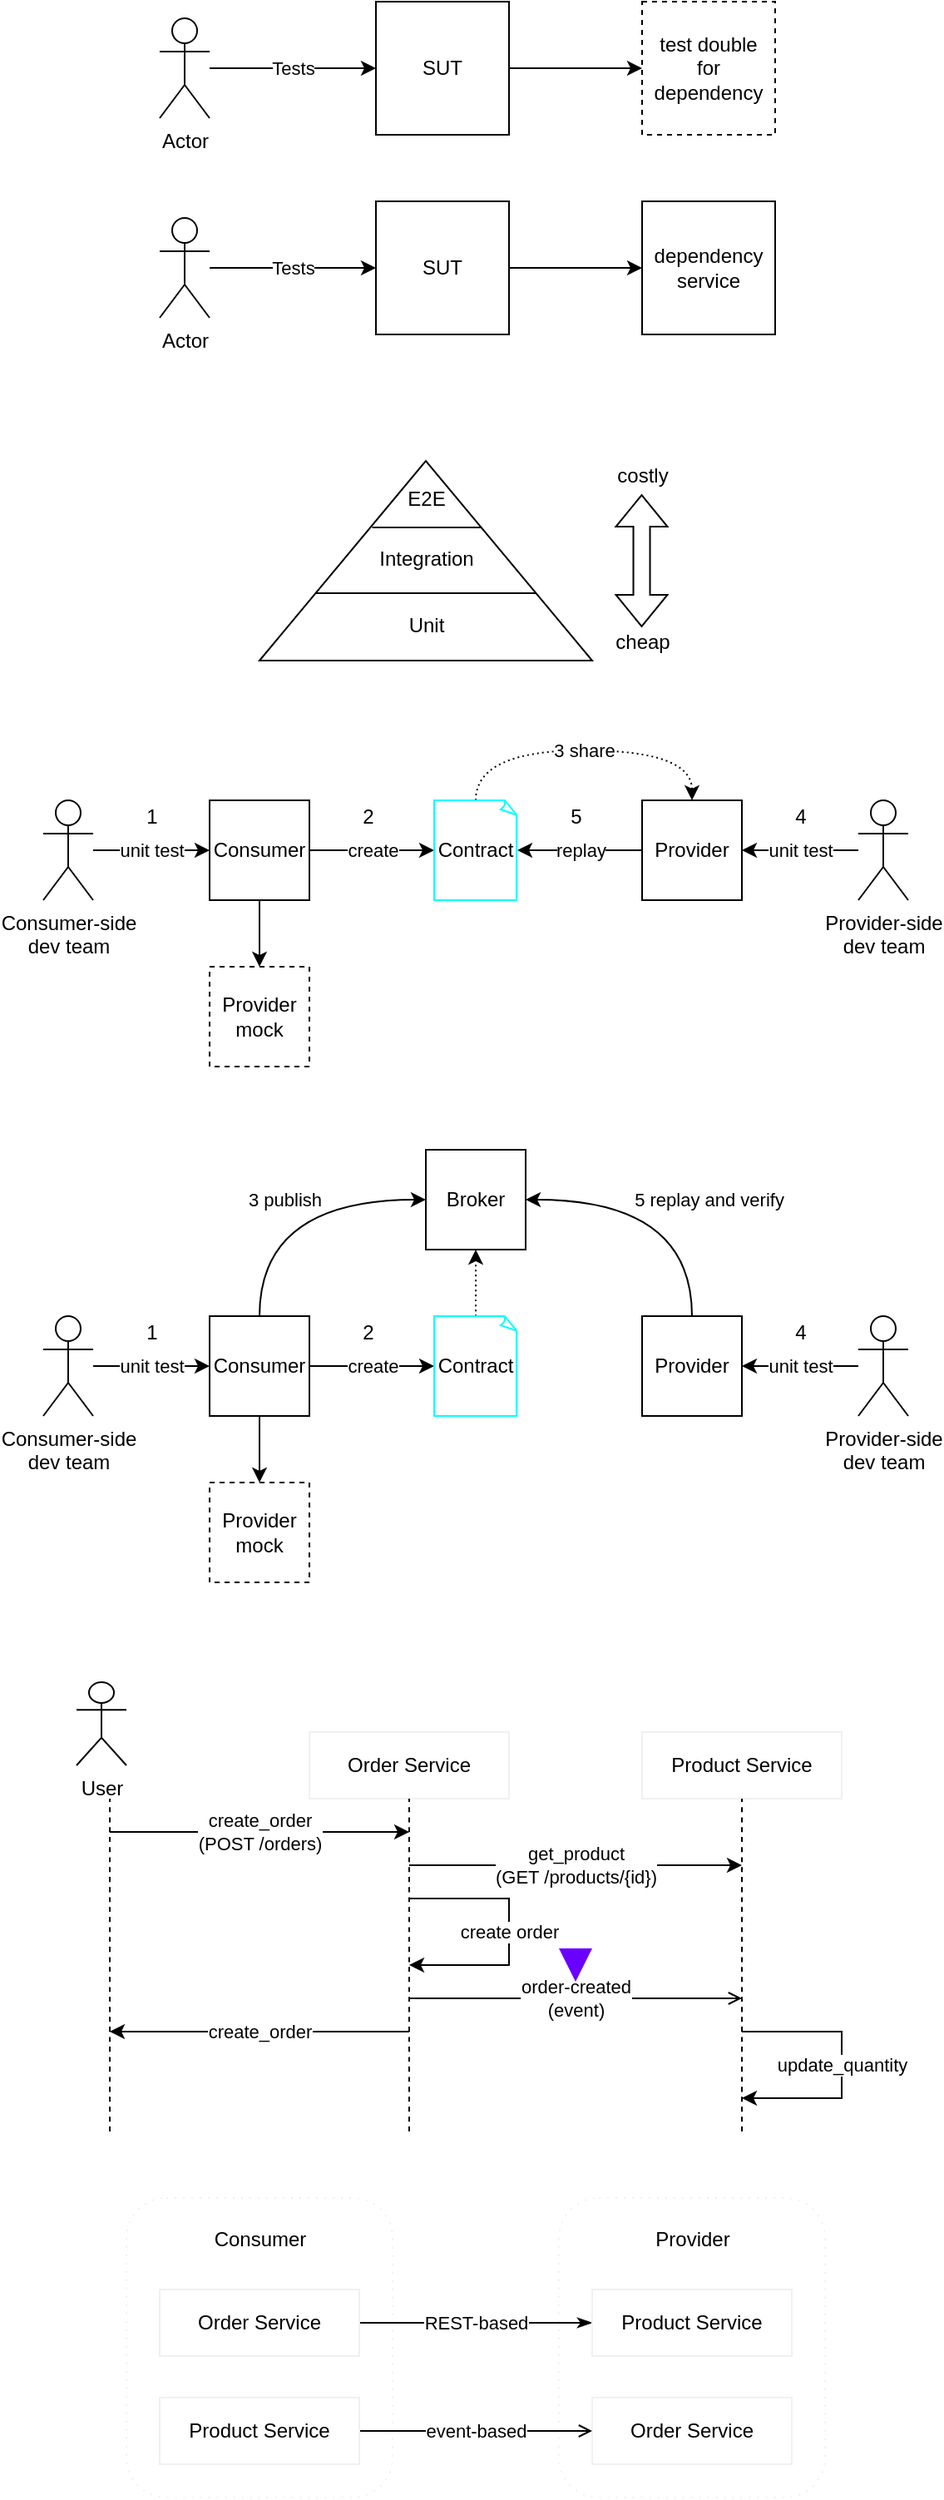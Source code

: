 <mxfile version="20.3.0" type="device"><diagram id="2B1cYbm5V_wYR0yqEOas" name="Page-1"><mxGraphModel dx="711" dy="659" grid="0" gridSize="10" guides="1" tooltips="1" connect="1" arrows="1" fold="1" page="1" pageScale="1" pageWidth="600" pageHeight="1800" math="0" shadow="0"><root><mxCell id="0"/><mxCell id="1" parent="0"/><mxCell id="Doe4eqwVGWXSEjzfNorG-97" value="" style="rounded=1;whiteSpace=wrap;html=1;strokeColor=#F0F0F0;fillColor=none;dashed=1;dashPattern=1 4;" vertex="1" parent="1"><mxGeometry x="90" y="1360" width="160" height="180" as="geometry"/></mxCell><mxCell id="Doe4eqwVGWXSEjzfNorG-98" value="" style="rounded=1;whiteSpace=wrap;html=1;strokeColor=#F0F0F0;fillColor=none;dashed=1;dashPattern=1 4;" vertex="1" parent="1"><mxGeometry x="350" y="1360" width="160" height="180" as="geometry"/></mxCell><mxCell id="IL8V1BXgPYdDX8kElzBE-3" style="edgeStyle=orthogonalEdgeStyle;rounded=0;orthogonalLoop=1;jettySize=auto;html=1;exitX=1;exitY=0.5;exitDx=0;exitDy=0;" parent="1" source="IL8V1BXgPYdDX8kElzBE-1" target="IL8V1BXgPYdDX8kElzBE-2" edge="1"><mxGeometry relative="1" as="geometry"/></mxCell><mxCell id="IL8V1BXgPYdDX8kElzBE-1" value="SUT" style="whiteSpace=wrap;html=1;aspect=fixed;fillColor=none;" parent="1" vertex="1"><mxGeometry x="240" y="40" width="80" height="80" as="geometry"/></mxCell><mxCell id="IL8V1BXgPYdDX8kElzBE-2" value="test double&lt;br&gt;for dependency" style="whiteSpace=wrap;html=1;aspect=fixed;fillColor=none;dashed=1;" parent="1" vertex="1"><mxGeometry x="400" y="40" width="80" height="80" as="geometry"/></mxCell><mxCell id="IL8V1BXgPYdDX8kElzBE-5" value="Tests" style="edgeStyle=orthogonalEdgeStyle;rounded=0;orthogonalLoop=1;jettySize=auto;html=1;" parent="1" source="IL8V1BXgPYdDX8kElzBE-4" target="IL8V1BXgPYdDX8kElzBE-1" edge="1"><mxGeometry relative="1" as="geometry"/></mxCell><mxCell id="IL8V1BXgPYdDX8kElzBE-4" value="Actor" style="shape=umlActor;verticalLabelPosition=bottom;verticalAlign=top;html=1;outlineConnect=0;fillColor=none;" parent="1" vertex="1"><mxGeometry x="110" y="50" width="30" height="60" as="geometry"/></mxCell><mxCell id="IL8V1BXgPYdDX8kElzBE-8" style="edgeStyle=orthogonalEdgeStyle;rounded=0;orthogonalLoop=1;jettySize=auto;html=1;exitX=1;exitY=0.5;exitDx=0;exitDy=0;" parent="1" source="IL8V1BXgPYdDX8kElzBE-9" target="IL8V1BXgPYdDX8kElzBE-10" edge="1"><mxGeometry relative="1" as="geometry"/></mxCell><mxCell id="IL8V1BXgPYdDX8kElzBE-9" value="SUT" style="whiteSpace=wrap;html=1;aspect=fixed;fillColor=none;" parent="1" vertex="1"><mxGeometry x="240" y="160" width="80" height="80" as="geometry"/></mxCell><mxCell id="IL8V1BXgPYdDX8kElzBE-10" value="dependency service" style="whiteSpace=wrap;html=1;aspect=fixed;fillColor=none;" parent="1" vertex="1"><mxGeometry x="400" y="160" width="80" height="80" as="geometry"/></mxCell><mxCell id="IL8V1BXgPYdDX8kElzBE-11" value="Tests" style="edgeStyle=orthogonalEdgeStyle;rounded=0;orthogonalLoop=1;jettySize=auto;html=1;" parent="1" source="IL8V1BXgPYdDX8kElzBE-12" target="IL8V1BXgPYdDX8kElzBE-9" edge="1"><mxGeometry relative="1" as="geometry"/></mxCell><mxCell id="IL8V1BXgPYdDX8kElzBE-12" value="Actor" style="shape=umlActor;verticalLabelPosition=bottom;verticalAlign=top;html=1;outlineConnect=0;fillColor=none;" parent="1" vertex="1"><mxGeometry x="110" y="170" width="30" height="60" as="geometry"/></mxCell><mxCell id="IL8V1BXgPYdDX8kElzBE-13" value="" style="verticalLabelPosition=bottom;verticalAlign=top;html=1;shape=mxgraph.basic.acute_triangle;dx=0.5;fillColor=none;" parent="1" vertex="1"><mxGeometry x="170" y="316" width="200" height="120" as="geometry"/></mxCell><mxCell id="IL8V1BXgPYdDX8kElzBE-14" value="E2E" style="text;html=1;align=center;verticalAlign=middle;resizable=0;points=[];autosize=1;strokeColor=none;fillColor=none;" parent="1" vertex="1"><mxGeometry x="245" y="324" width="50" height="30" as="geometry"/></mxCell><mxCell id="IL8V1BXgPYdDX8kElzBE-15" value="Integration" style="text;html=1;align=center;verticalAlign=middle;resizable=0;points=[];autosize=1;strokeColor=none;fillColor=none;" parent="1" vertex="1"><mxGeometry x="230" y="360" width="80" height="30" as="geometry"/></mxCell><mxCell id="IL8V1BXgPYdDX8kElzBE-16" value="Unit" style="text;html=1;align=center;verticalAlign=middle;resizable=0;points=[];autosize=1;strokeColor=none;fillColor=none;" parent="1" vertex="1"><mxGeometry x="250" y="400" width="40" height="30" as="geometry"/></mxCell><mxCell id="IL8V1BXgPYdDX8kElzBE-22" value="" style="endArrow=none;html=1;rounded=0;exitX=0.339;exitY=0.333;exitDx=0;exitDy=0;exitPerimeter=0;entryX=0.665;entryY=0.333;entryDx=0;entryDy=0;entryPerimeter=0;" parent="1" source="IL8V1BXgPYdDX8kElzBE-13" target="IL8V1BXgPYdDX8kElzBE-13" edge="1"><mxGeometry width="50" height="50" relative="1" as="geometry"><mxPoint x="240" y="446" as="sourcePoint"/><mxPoint x="290" y="396" as="targetPoint"/></mxGeometry></mxCell><mxCell id="IL8V1BXgPYdDX8kElzBE-23" value="" style="endArrow=none;html=1;rounded=0;exitX=0.169;exitY=0.663;exitDx=0;exitDy=0;exitPerimeter=0;entryX=0.831;entryY=0.663;entryDx=0;entryDy=0;entryPerimeter=0;" parent="1" source="IL8V1BXgPYdDX8kElzBE-13" target="IL8V1BXgPYdDX8kElzBE-13" edge="1"><mxGeometry width="50" height="50" relative="1" as="geometry"><mxPoint x="247.8" y="365.96" as="sourcePoint"/><mxPoint x="313" y="365.96" as="targetPoint"/></mxGeometry></mxCell><mxCell id="Doe4eqwVGWXSEjzfNorG-24" style="edgeStyle=none;rounded=0;orthogonalLoop=1;jettySize=auto;html=1;exitX=0.5;exitY=1;exitDx=0;exitDy=0;" edge="1" parent="1" source="IL8V1BXgPYdDX8kElzBE-30" target="IL8V1BXgPYdDX8kElzBE-31"><mxGeometry relative="1" as="geometry"/></mxCell><mxCell id="Doe4eqwVGWXSEjzfNorG-26" value="create" style="edgeStyle=none;rounded=0;orthogonalLoop=1;jettySize=auto;html=1;exitX=1;exitY=0.5;exitDx=0;exitDy=0;" edge="1" parent="1" source="IL8V1BXgPYdDX8kElzBE-30" target="Doe4eqwVGWXSEjzfNorG-14"><mxGeometry relative="1" as="geometry"/></mxCell><mxCell id="IL8V1BXgPYdDX8kElzBE-30" value="Consumer" style="whiteSpace=wrap;html=1;aspect=fixed;fillColor=none;" parent="1" vertex="1"><mxGeometry x="140" y="520" width="60" height="60" as="geometry"/></mxCell><mxCell id="IL8V1BXgPYdDX8kElzBE-31" value="Provider mock" style="whiteSpace=wrap;html=1;aspect=fixed;fillColor=none;dashed=1;" parent="1" vertex="1"><mxGeometry x="140" y="620" width="60" height="60" as="geometry"/></mxCell><mxCell id="IL8V1BXgPYdDX8kElzBE-32" value="unit test" style="edgeStyle=orthogonalEdgeStyle;rounded=0;orthogonalLoop=1;jettySize=auto;html=1;" parent="1" source="IL8V1BXgPYdDX8kElzBE-33" target="IL8V1BXgPYdDX8kElzBE-30" edge="1"><mxGeometry relative="1" as="geometry"/></mxCell><mxCell id="IL8V1BXgPYdDX8kElzBE-33" value="Consumer-side&lt;br&gt;dev team" style="shape=umlActor;verticalLabelPosition=bottom;verticalAlign=top;html=1;outlineConnect=0;fillColor=none;" parent="1" vertex="1"><mxGeometry x="40" y="520" width="30" height="60" as="geometry"/></mxCell><mxCell id="Doe4eqwVGWXSEjzfNorG-6" value="" style="shape=flexArrow;endArrow=classic;startArrow=classic;html=1;rounded=0;" edge="1" parent="1"><mxGeometry width="100" height="100" relative="1" as="geometry"><mxPoint x="399.76" y="416" as="sourcePoint"/><mxPoint x="399.76" y="336" as="targetPoint"/></mxGeometry></mxCell><mxCell id="Doe4eqwVGWXSEjzfNorG-7" value="costly" style="text;html=1;align=center;verticalAlign=middle;resizable=0;points=[];autosize=1;strokeColor=none;fillColor=none;" vertex="1" parent="1"><mxGeometry x="375" y="310" width="50" height="30" as="geometry"/></mxCell><mxCell id="Doe4eqwVGWXSEjzfNorG-8" value="cheap" style="text;html=1;align=center;verticalAlign=middle;resizable=0;points=[];autosize=1;strokeColor=none;fillColor=none;" vertex="1" parent="1"><mxGeometry x="370" y="410" width="60" height="30" as="geometry"/></mxCell><mxCell id="Doe4eqwVGWXSEjzfNorG-45" value="3 share" style="edgeStyle=orthogonalEdgeStyle;rounded=0;orthogonalLoop=1;jettySize=auto;html=1;exitX=0.5;exitY=0;exitDx=0;exitDy=0;exitPerimeter=0;entryX=0.5;entryY=0;entryDx=0;entryDy=0;curved=1;dashed=1;dashPattern=1 2;" edge="1" parent="1" source="Doe4eqwVGWXSEjzfNorG-14" target="Doe4eqwVGWXSEjzfNorG-17"><mxGeometry relative="1" as="geometry"><Array as="points"><mxPoint x="300" y="490"/><mxPoint x="430" y="490"/></Array></mxGeometry></mxCell><mxCell id="Doe4eqwVGWXSEjzfNorG-14" value="Contract" style="whiteSpace=wrap;html=1;shape=mxgraph.basic.document;fillColor=none;strokeColor=#00FFFF;" vertex="1" parent="1"><mxGeometry x="275" y="520" width="50" height="60" as="geometry"/></mxCell><mxCell id="Doe4eqwVGWXSEjzfNorG-39" value="replay" style="edgeStyle=none;rounded=0;orthogonalLoop=1;jettySize=auto;html=1;exitX=0;exitY=0.5;exitDx=0;exitDy=0;" edge="1" parent="1" source="Doe4eqwVGWXSEjzfNorG-17" target="Doe4eqwVGWXSEjzfNorG-14"><mxGeometry relative="1" as="geometry"/></mxCell><mxCell id="Doe4eqwVGWXSEjzfNorG-17" value="Provider" style="whiteSpace=wrap;html=1;aspect=fixed;fillColor=none;" vertex="1" parent="1"><mxGeometry x="400" y="520" width="60" height="60" as="geometry"/></mxCell><mxCell id="Doe4eqwVGWXSEjzfNorG-28" value="unit test" style="edgeStyle=none;rounded=0;orthogonalLoop=1;jettySize=auto;html=1;" edge="1" parent="1" source="Doe4eqwVGWXSEjzfNorG-20" target="Doe4eqwVGWXSEjzfNorG-17"><mxGeometry relative="1" as="geometry"/></mxCell><mxCell id="Doe4eqwVGWXSEjzfNorG-20" value="Provider-side&lt;br&gt;dev team" style="shape=umlActor;verticalLabelPosition=bottom;verticalAlign=top;html=1;outlineConnect=0;fillColor=none;" vertex="1" parent="1"><mxGeometry x="530" y="520" width="30" height="60" as="geometry"/></mxCell><mxCell id="Doe4eqwVGWXSEjzfNorG-32" value="1" style="text;html=1;align=center;verticalAlign=middle;resizable=0;points=[];autosize=1;strokeColor=none;fillColor=none;" vertex="1" parent="1"><mxGeometry x="90" y="515" width="30" height="30" as="geometry"/></mxCell><mxCell id="Doe4eqwVGWXSEjzfNorG-34" value="2" style="text;html=1;align=center;verticalAlign=middle;resizable=0;points=[];autosize=1;strokeColor=none;fillColor=none;" vertex="1" parent="1"><mxGeometry x="220" y="515" width="30" height="30" as="geometry"/></mxCell><mxCell id="Doe4eqwVGWXSEjzfNorG-36" value="4" style="text;html=1;align=center;verticalAlign=middle;resizable=0;points=[];autosize=1;strokeColor=none;fillColor=none;" vertex="1" parent="1"><mxGeometry x="480" y="515" width="30" height="30" as="geometry"/></mxCell><mxCell id="Doe4eqwVGWXSEjzfNorG-37" value="5" style="text;html=1;align=center;verticalAlign=middle;resizable=0;points=[];autosize=1;strokeColor=none;fillColor=none;" vertex="1" parent="1"><mxGeometry x="345" y="515" width="30" height="30" as="geometry"/></mxCell><mxCell id="Doe4eqwVGWXSEjzfNorG-46" style="edgeStyle=none;rounded=0;orthogonalLoop=1;jettySize=auto;html=1;exitX=0.5;exitY=1;exitDx=0;exitDy=0;" edge="1" parent="1" source="Doe4eqwVGWXSEjzfNorG-48" target="Doe4eqwVGWXSEjzfNorG-49"><mxGeometry relative="1" as="geometry"/></mxCell><mxCell id="Doe4eqwVGWXSEjzfNorG-47" value="create" style="edgeStyle=none;rounded=0;orthogonalLoop=1;jettySize=auto;html=1;exitX=1;exitY=0.5;exitDx=0;exitDy=0;" edge="1" parent="1" source="Doe4eqwVGWXSEjzfNorG-48" target="Doe4eqwVGWXSEjzfNorG-53"><mxGeometry relative="1" as="geometry"/></mxCell><mxCell id="Doe4eqwVGWXSEjzfNorG-48" value="Consumer" style="whiteSpace=wrap;html=1;aspect=fixed;fillColor=none;" vertex="1" parent="1"><mxGeometry x="140" y="830" width="60" height="60" as="geometry"/></mxCell><mxCell id="Doe4eqwVGWXSEjzfNorG-49" value="Provider mock" style="whiteSpace=wrap;html=1;aspect=fixed;fillColor=none;dashed=1;" vertex="1" parent="1"><mxGeometry x="140" y="930" width="60" height="60" as="geometry"/></mxCell><mxCell id="Doe4eqwVGWXSEjzfNorG-50" value="unit test" style="edgeStyle=orthogonalEdgeStyle;rounded=0;orthogonalLoop=1;jettySize=auto;html=1;" edge="1" parent="1" source="Doe4eqwVGWXSEjzfNorG-51" target="Doe4eqwVGWXSEjzfNorG-48"><mxGeometry relative="1" as="geometry"/></mxCell><mxCell id="Doe4eqwVGWXSEjzfNorG-51" value="Consumer-side&lt;br&gt;dev team" style="shape=umlActor;verticalLabelPosition=bottom;verticalAlign=top;html=1;outlineConnect=0;fillColor=none;" vertex="1" parent="1"><mxGeometry x="40" y="830" width="30" height="60" as="geometry"/></mxCell><mxCell id="Doe4eqwVGWXSEjzfNorG-63" value="3 publish" style="edgeStyle=orthogonalEdgeStyle;curved=1;rounded=0;orthogonalLoop=1;jettySize=auto;html=1;exitX=0.5;exitY=0;exitDx=0;exitDy=0;entryX=0;entryY=0.5;entryDx=0;entryDy=0;" edge="1" parent="1" source="Doe4eqwVGWXSEjzfNorG-48" target="Doe4eqwVGWXSEjzfNorG-62"><mxGeometry relative="1" as="geometry"/></mxCell><mxCell id="Doe4eqwVGWXSEjzfNorG-64" style="edgeStyle=orthogonalEdgeStyle;curved=1;rounded=0;orthogonalLoop=1;jettySize=auto;html=1;exitX=0.5;exitY=0;exitDx=0;exitDy=0;exitPerimeter=0;entryX=0.5;entryY=1;entryDx=0;entryDy=0;dashed=1;dashPattern=1 2;" edge="1" parent="1" source="Doe4eqwVGWXSEjzfNorG-53" target="Doe4eqwVGWXSEjzfNorG-62"><mxGeometry relative="1" as="geometry"/></mxCell><mxCell id="Doe4eqwVGWXSEjzfNorG-53" value="Contract" style="whiteSpace=wrap;html=1;shape=mxgraph.basic.document;fillColor=none;strokeColor=#00FFFF;" vertex="1" parent="1"><mxGeometry x="275" y="830" width="50" height="60" as="geometry"/></mxCell><mxCell id="Doe4eqwVGWXSEjzfNorG-54" value="5 replay and verify" style="edgeStyle=orthogonalEdgeStyle;rounded=0;orthogonalLoop=1;jettySize=auto;html=1;exitX=0.5;exitY=0;exitDx=0;exitDy=0;entryX=1;entryY=0.5;entryDx=0;entryDy=0;curved=1;" edge="1" parent="1" source="Doe4eqwVGWXSEjzfNorG-55" target="Doe4eqwVGWXSEjzfNorG-62"><mxGeometry x="-0.176" y="-10" relative="1" as="geometry"><mxPoint x="10" y="10" as="offset"/></mxGeometry></mxCell><mxCell id="Doe4eqwVGWXSEjzfNorG-55" value="Provider" style="whiteSpace=wrap;html=1;aspect=fixed;fillColor=none;" vertex="1" parent="1"><mxGeometry x="400" y="830" width="60" height="60" as="geometry"/></mxCell><mxCell id="Doe4eqwVGWXSEjzfNorG-56" value="unit test" style="edgeStyle=none;rounded=0;orthogonalLoop=1;jettySize=auto;html=1;" edge="1" parent="1" source="Doe4eqwVGWXSEjzfNorG-57" target="Doe4eqwVGWXSEjzfNorG-55"><mxGeometry relative="1" as="geometry"/></mxCell><mxCell id="Doe4eqwVGWXSEjzfNorG-57" value="Provider-side&lt;br&gt;dev team" style="shape=umlActor;verticalLabelPosition=bottom;verticalAlign=top;html=1;outlineConnect=0;fillColor=none;" vertex="1" parent="1"><mxGeometry x="530" y="830" width="30" height="60" as="geometry"/></mxCell><mxCell id="Doe4eqwVGWXSEjzfNorG-58" value="1" style="text;html=1;align=center;verticalAlign=middle;resizable=0;points=[];autosize=1;strokeColor=none;fillColor=none;" vertex="1" parent="1"><mxGeometry x="90" y="825" width="30" height="30" as="geometry"/></mxCell><mxCell id="Doe4eqwVGWXSEjzfNorG-59" value="2" style="text;html=1;align=center;verticalAlign=middle;resizable=0;points=[];autosize=1;strokeColor=none;fillColor=none;" vertex="1" parent="1"><mxGeometry x="220" y="825" width="30" height="30" as="geometry"/></mxCell><mxCell id="Doe4eqwVGWXSEjzfNorG-60" value="4" style="text;html=1;align=center;verticalAlign=middle;resizable=0;points=[];autosize=1;strokeColor=none;fillColor=none;" vertex="1" parent="1"><mxGeometry x="480" y="825" width="30" height="30" as="geometry"/></mxCell><mxCell id="Doe4eqwVGWXSEjzfNorG-62" value="Broker" style="whiteSpace=wrap;html=1;aspect=fixed;fillColor=none;" vertex="1" parent="1"><mxGeometry x="270" y="730" width="60" height="60" as="geometry"/></mxCell><mxCell id="Doe4eqwVGWXSEjzfNorG-68" value="Order Service" style="rounded=0;whiteSpace=wrap;html=1;strokeColor=#F0F0F0;fillColor=none;" vertex="1" parent="1"><mxGeometry x="200" y="1080" width="120" height="40" as="geometry"/></mxCell><mxCell id="Doe4eqwVGWXSEjzfNorG-69" value="Product Service" style="rounded=0;whiteSpace=wrap;html=1;strokeColor=#F0F0F0;fillColor=none;" vertex="1" parent="1"><mxGeometry x="400" y="1080" width="120" height="40" as="geometry"/></mxCell><mxCell id="Doe4eqwVGWXSEjzfNorG-70" value="User" style="shape=umlActor;verticalLabelPosition=bottom;verticalAlign=top;html=1;outlineConnect=0;fillColor=none;" vertex="1" parent="1"><mxGeometry x="60" y="1050" width="30" height="50" as="geometry"/></mxCell><mxCell id="Doe4eqwVGWXSEjzfNorG-73" value="" style="endArrow=none;dashed=1;html=1;rounded=0;curved=1;entryX=0.5;entryY=1;entryDx=0;entryDy=0;" edge="1" parent="1" target="Doe4eqwVGWXSEjzfNorG-68"><mxGeometry width="50" height="50" relative="1" as="geometry"><mxPoint x="260" y="1320" as="sourcePoint"/><mxPoint x="300" y="1160" as="targetPoint"/></mxGeometry></mxCell><mxCell id="Doe4eqwVGWXSEjzfNorG-74" value="" style="endArrow=none;dashed=1;html=1;rounded=0;curved=1;entryX=0.5;entryY=1;entryDx=0;entryDy=0;" edge="1" parent="1" target="Doe4eqwVGWXSEjzfNorG-69"><mxGeometry width="50" height="50" relative="1" as="geometry"><mxPoint x="460" y="1320" as="sourcePoint"/><mxPoint x="230" y="1130" as="targetPoint"/></mxGeometry></mxCell><mxCell id="Doe4eqwVGWXSEjzfNorG-75" value="get_product&lt;br&gt;(GET /products/{id})" style="endArrow=classic;html=1;rounded=0;curved=1;" edge="1" parent="1"><mxGeometry width="50" height="50" relative="1" as="geometry"><mxPoint x="260" y="1160" as="sourcePoint"/><mxPoint x="460" y="1160" as="targetPoint"/></mxGeometry></mxCell><mxCell id="Doe4eqwVGWXSEjzfNorG-76" value="create order" style="endArrow=classic;html=1;rounded=0;" edge="1" parent="1"><mxGeometry width="50" height="50" relative="1" as="geometry"><mxPoint x="260" y="1180" as="sourcePoint"/><mxPoint x="260" y="1220" as="targetPoint"/><Array as="points"><mxPoint x="320" y="1180"/><mxPoint x="320" y="1200"/><mxPoint x="320" y="1220"/></Array></mxGeometry></mxCell><mxCell id="Doe4eqwVGWXSEjzfNorG-77" value="order-created&lt;br&gt;(event)" style="endArrow=open;html=1;rounded=0;curved=1;endFill=0;" edge="1" parent="1"><mxGeometry width="50" height="50" relative="1" as="geometry"><mxPoint x="260" y="1240" as="sourcePoint"/><mxPoint x="460" y="1240" as="targetPoint"/></mxGeometry></mxCell><mxCell id="Doe4eqwVGWXSEjzfNorG-79" value="update_quantity" style="endArrow=classic;html=1;rounded=0;" edge="1" parent="1"><mxGeometry width="50" height="50" relative="1" as="geometry"><mxPoint x="460" y="1260" as="sourcePoint"/><mxPoint x="460" y="1300" as="targetPoint"/><Array as="points"><mxPoint x="520" y="1260"/><mxPoint x="520" y="1280"/><mxPoint x="520" y="1300"/></Array></mxGeometry></mxCell><mxCell id="Doe4eqwVGWXSEjzfNorG-80" value="" style="endArrow=none;dashed=1;html=1;rounded=0;curved=1;entryX=0.5;entryY=1;entryDx=0;entryDy=0;" edge="1" parent="1"><mxGeometry width="50" height="50" relative="1" as="geometry"><mxPoint x="80" y="1320" as="sourcePoint"/><mxPoint x="80" y="1120" as="targetPoint"/></mxGeometry></mxCell><mxCell id="Doe4eqwVGWXSEjzfNorG-81" value="create_order&lt;br&gt;(POST /orders)" style="endArrow=classic;html=1;rounded=0;curved=1;" edge="1" parent="1"><mxGeometry width="50" height="50" relative="1" as="geometry"><mxPoint x="80" y="1140" as="sourcePoint"/><mxPoint x="260" y="1140" as="targetPoint"/></mxGeometry></mxCell><mxCell id="Doe4eqwVGWXSEjzfNorG-82" value="create_order" style="endArrow=classic;html=1;rounded=0;curved=1;" edge="1" parent="1"><mxGeometry width="50" height="50" relative="1" as="geometry"><mxPoint x="260" y="1260" as="sourcePoint"/><mxPoint x="80" y="1260" as="targetPoint"/></mxGeometry></mxCell><mxCell id="Doe4eqwVGWXSEjzfNorG-84" value="" style="triangle;whiteSpace=wrap;html=1;strokeColor=none;fillColor=#6a00ff;rotation=90;fontColor=#ffffff;" vertex="1" parent="1"><mxGeometry x="350" y="1210" width="20" height="20" as="geometry"/></mxCell><mxCell id="Doe4eqwVGWXSEjzfNorG-89" value="REST-based" style="edgeStyle=orthogonalEdgeStyle;rounded=0;orthogonalLoop=1;jettySize=auto;html=1;endArrow=classicThin;endFill=1;" edge="1" parent="1" source="Doe4eqwVGWXSEjzfNorG-87" target="Doe4eqwVGWXSEjzfNorG-88"><mxGeometry relative="1" as="geometry"/></mxCell><mxCell id="Doe4eqwVGWXSEjzfNorG-87" value="Order Service" style="rounded=0;whiteSpace=wrap;html=1;strokeColor=#F0F0F0;fillColor=none;" vertex="1" parent="1"><mxGeometry x="110" y="1415" width="120" height="40" as="geometry"/></mxCell><mxCell id="Doe4eqwVGWXSEjzfNorG-88" value="Product Service" style="rounded=0;whiteSpace=wrap;html=1;strokeColor=#F0F0F0;fillColor=none;" vertex="1" parent="1"><mxGeometry x="370" y="1415" width="120" height="40" as="geometry"/></mxCell><mxCell id="Doe4eqwVGWXSEjzfNorG-91" value="Order Service" style="rounded=0;whiteSpace=wrap;html=1;strokeColor=#F0F0F0;fillColor=none;" vertex="1" parent="1"><mxGeometry x="370" y="1480" width="120" height="40" as="geometry"/></mxCell><mxCell id="Doe4eqwVGWXSEjzfNorG-96" value="event-based" style="edgeStyle=orthogonalEdgeStyle;rounded=0;orthogonalLoop=1;jettySize=auto;html=1;exitX=1;exitY=0.5;exitDx=0;exitDy=0;endArrow=open;endFill=0;" edge="1" parent="1" source="Doe4eqwVGWXSEjzfNorG-92" target="Doe4eqwVGWXSEjzfNorG-91"><mxGeometry relative="1" as="geometry"/></mxCell><mxCell id="Doe4eqwVGWXSEjzfNorG-92" value="Product Service" style="rounded=0;whiteSpace=wrap;html=1;strokeColor=#F0F0F0;fillColor=none;" vertex="1" parent="1"><mxGeometry x="110" y="1480" width="120" height="40" as="geometry"/></mxCell><mxCell id="Doe4eqwVGWXSEjzfNorG-93" value="Consumer" style="text;html=1;align=center;verticalAlign=middle;resizable=0;points=[];autosize=1;strokeColor=none;fillColor=none;" vertex="1" parent="1"><mxGeometry x="130" y="1370" width="80" height="30" as="geometry"/></mxCell><mxCell id="Doe4eqwVGWXSEjzfNorG-95" value="Provider" style="text;html=1;align=center;verticalAlign=middle;resizable=0;points=[];autosize=1;strokeColor=none;fillColor=none;" vertex="1" parent="1"><mxGeometry x="395" y="1370" width="70" height="30" as="geometry"/></mxCell></root></mxGraphModel></diagram></mxfile>